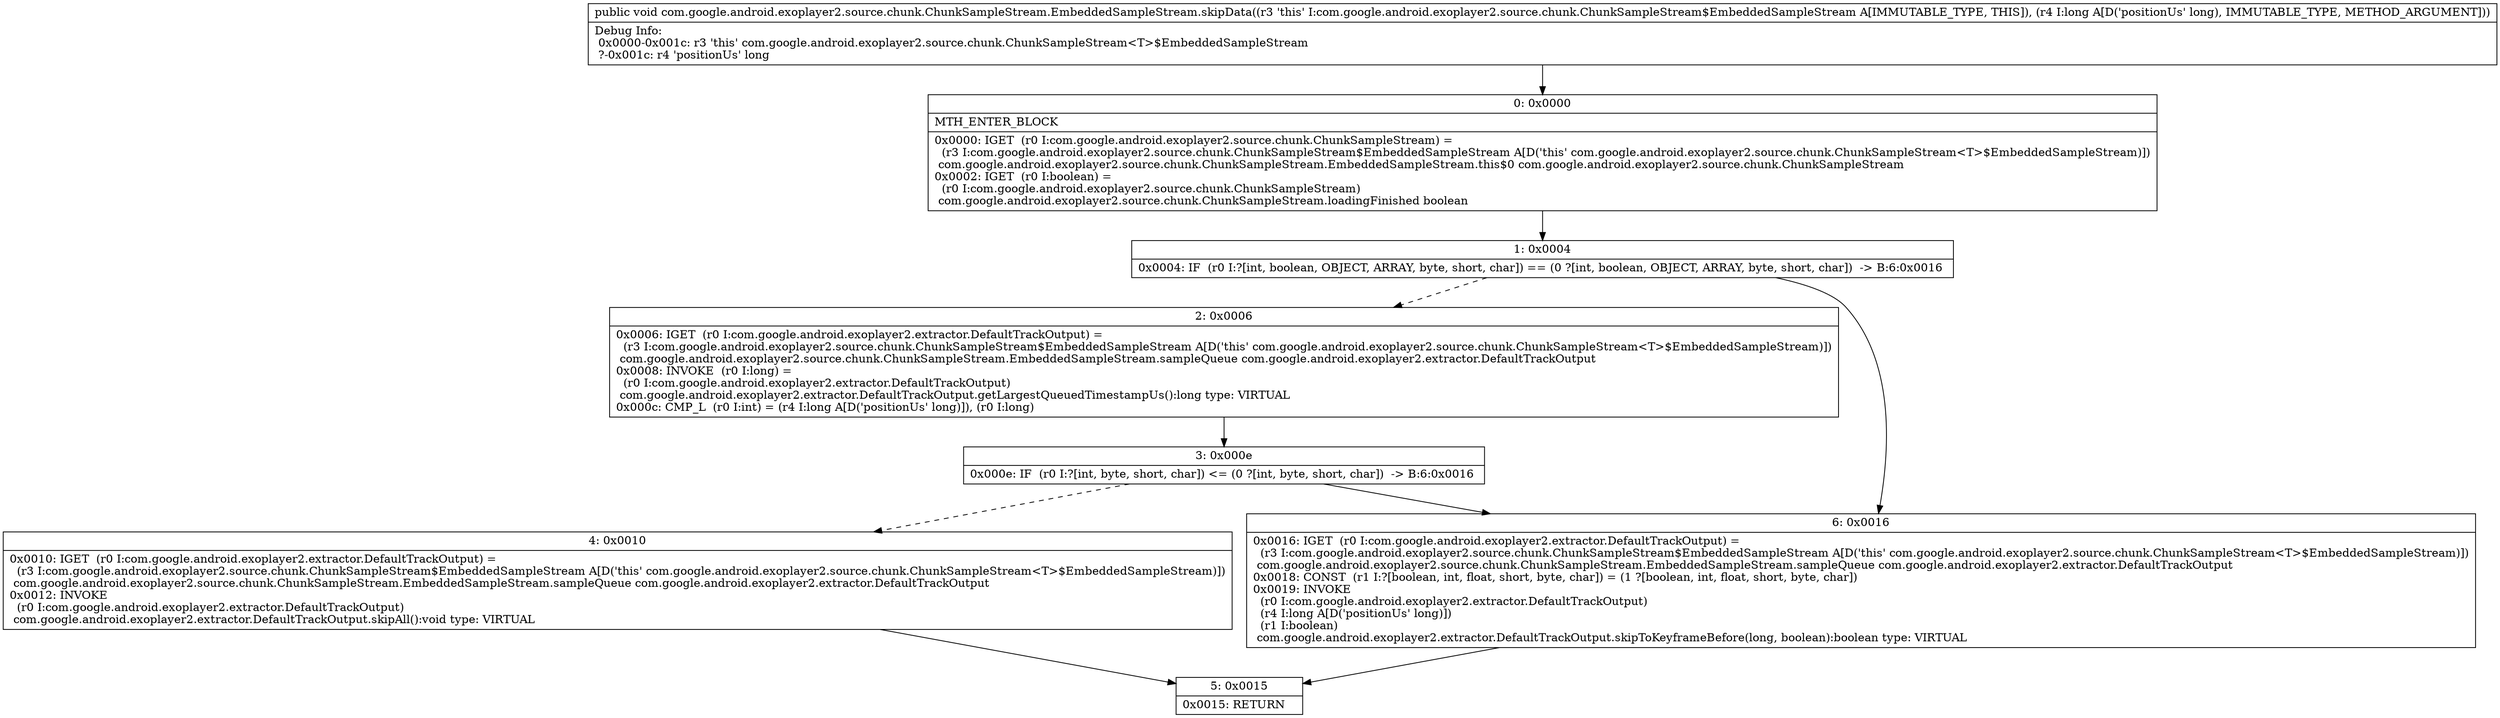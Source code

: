 digraph "CFG forcom.google.android.exoplayer2.source.chunk.ChunkSampleStream.EmbeddedSampleStream.skipData(J)V" {
Node_0 [shape=record,label="{0\:\ 0x0000|MTH_ENTER_BLOCK\l|0x0000: IGET  (r0 I:com.google.android.exoplayer2.source.chunk.ChunkSampleStream) = \l  (r3 I:com.google.android.exoplayer2.source.chunk.ChunkSampleStream$EmbeddedSampleStream A[D('this' com.google.android.exoplayer2.source.chunk.ChunkSampleStream\<T\>$EmbeddedSampleStream)])\l com.google.android.exoplayer2.source.chunk.ChunkSampleStream.EmbeddedSampleStream.this$0 com.google.android.exoplayer2.source.chunk.ChunkSampleStream \l0x0002: IGET  (r0 I:boolean) = \l  (r0 I:com.google.android.exoplayer2.source.chunk.ChunkSampleStream)\l com.google.android.exoplayer2.source.chunk.ChunkSampleStream.loadingFinished boolean \l}"];
Node_1 [shape=record,label="{1\:\ 0x0004|0x0004: IF  (r0 I:?[int, boolean, OBJECT, ARRAY, byte, short, char]) == (0 ?[int, boolean, OBJECT, ARRAY, byte, short, char])  \-\> B:6:0x0016 \l}"];
Node_2 [shape=record,label="{2\:\ 0x0006|0x0006: IGET  (r0 I:com.google.android.exoplayer2.extractor.DefaultTrackOutput) = \l  (r3 I:com.google.android.exoplayer2.source.chunk.ChunkSampleStream$EmbeddedSampleStream A[D('this' com.google.android.exoplayer2.source.chunk.ChunkSampleStream\<T\>$EmbeddedSampleStream)])\l com.google.android.exoplayer2.source.chunk.ChunkSampleStream.EmbeddedSampleStream.sampleQueue com.google.android.exoplayer2.extractor.DefaultTrackOutput \l0x0008: INVOKE  (r0 I:long) = \l  (r0 I:com.google.android.exoplayer2.extractor.DefaultTrackOutput)\l com.google.android.exoplayer2.extractor.DefaultTrackOutput.getLargestQueuedTimestampUs():long type: VIRTUAL \l0x000c: CMP_L  (r0 I:int) = (r4 I:long A[D('positionUs' long)]), (r0 I:long) \l}"];
Node_3 [shape=record,label="{3\:\ 0x000e|0x000e: IF  (r0 I:?[int, byte, short, char]) \<= (0 ?[int, byte, short, char])  \-\> B:6:0x0016 \l}"];
Node_4 [shape=record,label="{4\:\ 0x0010|0x0010: IGET  (r0 I:com.google.android.exoplayer2.extractor.DefaultTrackOutput) = \l  (r3 I:com.google.android.exoplayer2.source.chunk.ChunkSampleStream$EmbeddedSampleStream A[D('this' com.google.android.exoplayer2.source.chunk.ChunkSampleStream\<T\>$EmbeddedSampleStream)])\l com.google.android.exoplayer2.source.chunk.ChunkSampleStream.EmbeddedSampleStream.sampleQueue com.google.android.exoplayer2.extractor.DefaultTrackOutput \l0x0012: INVOKE  \l  (r0 I:com.google.android.exoplayer2.extractor.DefaultTrackOutput)\l com.google.android.exoplayer2.extractor.DefaultTrackOutput.skipAll():void type: VIRTUAL \l}"];
Node_5 [shape=record,label="{5\:\ 0x0015|0x0015: RETURN   \l}"];
Node_6 [shape=record,label="{6\:\ 0x0016|0x0016: IGET  (r0 I:com.google.android.exoplayer2.extractor.DefaultTrackOutput) = \l  (r3 I:com.google.android.exoplayer2.source.chunk.ChunkSampleStream$EmbeddedSampleStream A[D('this' com.google.android.exoplayer2.source.chunk.ChunkSampleStream\<T\>$EmbeddedSampleStream)])\l com.google.android.exoplayer2.source.chunk.ChunkSampleStream.EmbeddedSampleStream.sampleQueue com.google.android.exoplayer2.extractor.DefaultTrackOutput \l0x0018: CONST  (r1 I:?[boolean, int, float, short, byte, char]) = (1 ?[boolean, int, float, short, byte, char]) \l0x0019: INVOKE  \l  (r0 I:com.google.android.exoplayer2.extractor.DefaultTrackOutput)\l  (r4 I:long A[D('positionUs' long)])\l  (r1 I:boolean)\l com.google.android.exoplayer2.extractor.DefaultTrackOutput.skipToKeyframeBefore(long, boolean):boolean type: VIRTUAL \l}"];
MethodNode[shape=record,label="{public void com.google.android.exoplayer2.source.chunk.ChunkSampleStream.EmbeddedSampleStream.skipData((r3 'this' I:com.google.android.exoplayer2.source.chunk.ChunkSampleStream$EmbeddedSampleStream A[IMMUTABLE_TYPE, THIS]), (r4 I:long A[D('positionUs' long), IMMUTABLE_TYPE, METHOD_ARGUMENT]))  | Debug Info:\l  0x0000\-0x001c: r3 'this' com.google.android.exoplayer2.source.chunk.ChunkSampleStream\<T\>$EmbeddedSampleStream\l  ?\-0x001c: r4 'positionUs' long\l}"];
MethodNode -> Node_0;
Node_0 -> Node_1;
Node_1 -> Node_2[style=dashed];
Node_1 -> Node_6;
Node_2 -> Node_3;
Node_3 -> Node_4[style=dashed];
Node_3 -> Node_6;
Node_4 -> Node_5;
Node_6 -> Node_5;
}

